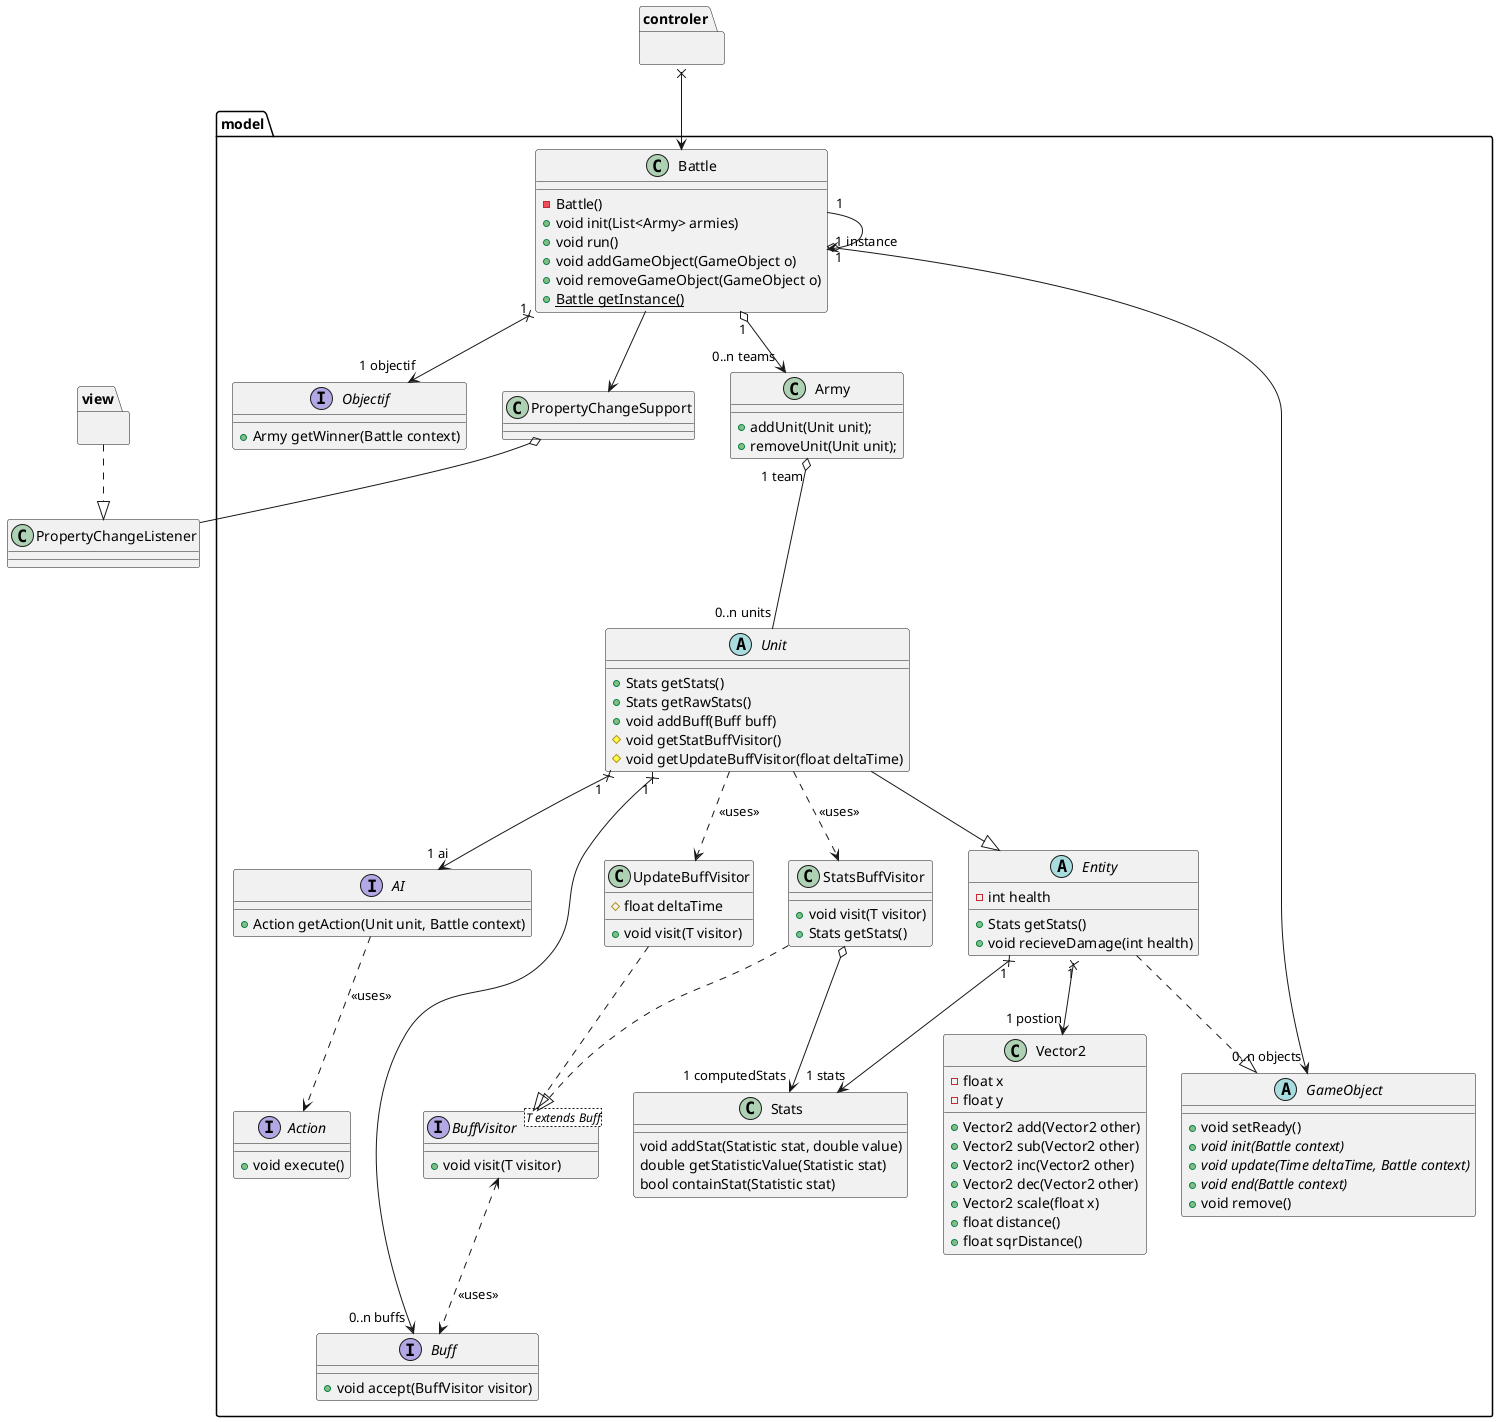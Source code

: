 @startuml
namespace model{

class Battle {
    - Battle()
    + void init(List<Army> armies)
    + void run()
    + void addGameObject(GameObject o)
    + void removeGameObject(GameObject o)
    + {static} Battle getInstance()
}

interface Objectif{
    + Army getWinner(Battle context)
}

class Army {
    + addUnit(Unit unit);
    + removeUnit(Unit unit);
}

abstract class GameObject{
    + void setReady()
    + {abstract}void init(Battle context)
    + {abstract}void update(Time deltaTime, Battle context)
    + {abstract}void end(Battle context)
    + void remove()
}

abstract class Entity{
    - int health
    + Stats getStats()
    + void recieveDamage(int health)
}

abstract class Unit {
    + Stats getStats()
    + Stats getRawStats()
    + void addBuff(Buff buff)
    # void getStatBuffVisitor()
    # void getUpdateBuffVisitor(float deltaTime)
}

class Stats {
    void addStat(Statistic stat, double value)
    double getStatisticValue(Statistic stat)
    bool containStat(Statistic stat)
}

interface AI {
    + Action getAction(Unit unit, Battle context)
}

class Vector2{
    - float x
    - float y
    + Vector2 add(Vector2 other)
    + Vector2 sub(Vector2 other)
    + Vector2 inc(Vector2 other)
    + Vector2 dec(Vector2 other)
    + Vector2 scale(float x)
    + float distance()
    + float sqrDistance()
}

interface Action{
    + void execute()
}

interface Buff{
    + void accept(BuffVisitor visitor)
}

interface BuffVisitor<T extends Buff>{
    + void visit(T visitor)
}

class UpdateBuffVisitor{
    # float deltaTime
    + void visit(T visitor)
}

class StatsBuffVisitor{
    + void visit(T visitor)
    + Stats getStats()
}

Battle "1" o--> "0..n teams" Army
Battle "1" o--> "0..n objects" GameObject
Battle "1" x--> "1 objectif" Objectif
Unit "1" x--> "1 ai" AI
Unit "1" x--> "0..n buffs" Buff
Entity "1" x--> "1 postion" Vector2
Entity "1" x--> "1 stats" Stats
Battle "1" --> "1 instance "Battle


Army "1 team" o--- "0..n units" Unit

AI ..> Action : "<<uses>>"
Unit ..> UpdateBuffVisitor : "<<uses>>"
Unit ..> StatsBuffVisitor : "<<uses>>"
BuffVisitor <..> Buff : "<<uses>>"
StatsBuffVisitor o--> "1 computedStats" Stats

Entity ..|> GameObject
StatsBuffVisitor ..|> BuffVisitor
UpdateBuffVisitor ..|> BuffVisitor
Unit --|> Entity
Battle --> PropertyChangeSupport

}

namespace view{

}

namespace controler{

}

view ..|> PropertyChangeListener

model.PropertyChangeSupport o-- PropertyChangeListener
controler x--> model.Battle
@enduml